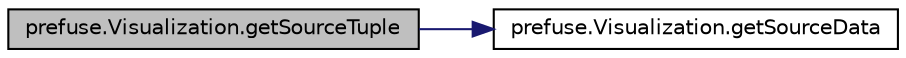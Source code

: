 digraph G
{
  edge [fontname="Helvetica",fontsize="10",labelfontname="Helvetica",labelfontsize="10"];
  node [fontname="Helvetica",fontsize="10",shape=record];
  rankdir="LR";
  Node1 [label="prefuse.Visualization.getSourceTuple",height=0.2,width=0.4,color="black", fillcolor="grey75", style="filled" fontcolor="black"];
  Node1 -> Node2 [color="midnightblue",fontsize="10",style="solid",fontname="Helvetica"];
  Node2 [label="prefuse.Visualization.getSourceData",height=0.2,width=0.4,color="black", fillcolor="white", style="filled",URL="$classprefuse_1_1_visualization.html#a360d8714acdd7ca723a06dbda523c6f4"];
}
